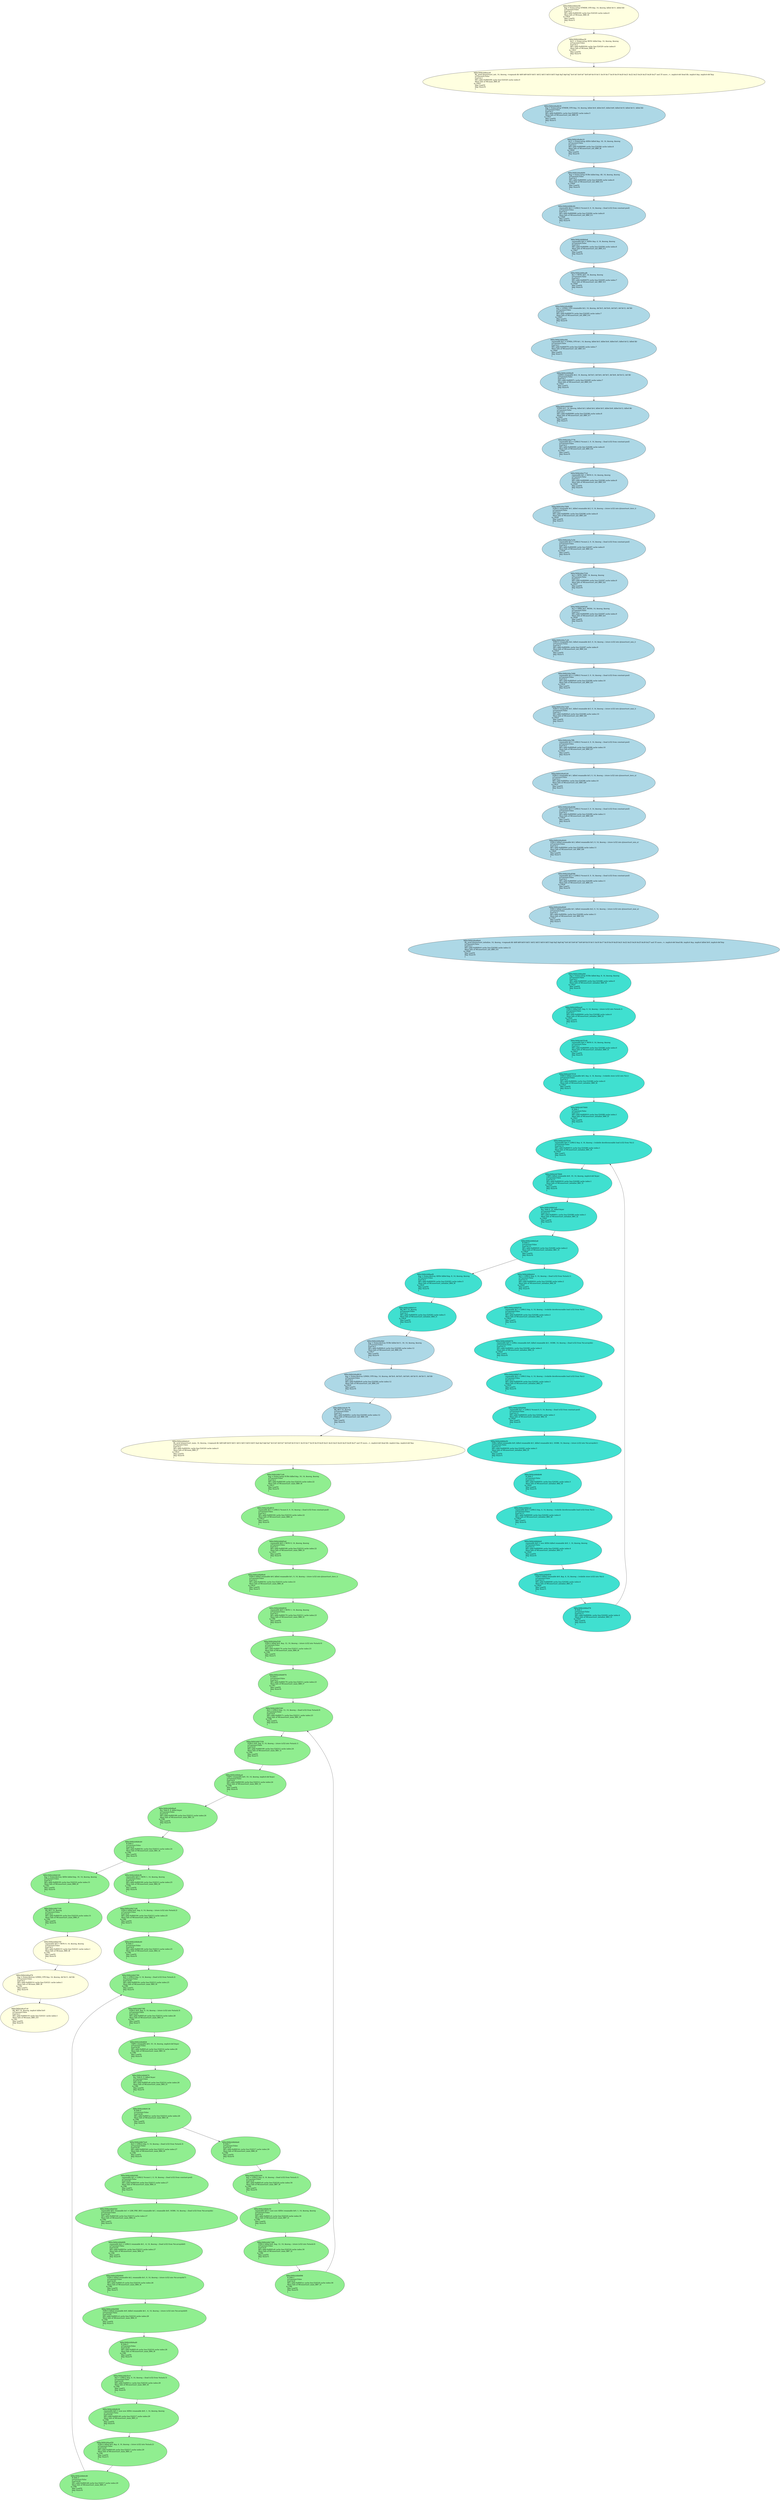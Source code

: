 digraph "MachineCFG of main" {
  Node0 [label="MI0x560b2d47f1d0\l  renamable $r0 = MOVi 0, 14, $noreg, $noreg\l  isTransient:False\l  ExeCnt:1\l  MI's addr:0x800008 cache line:524288 cache index:0\l  More Info of MI:insertsort_initialize_BB0_I3\lin UR23\l  May Load?0\l  May Store?0\l  ]\l  " fillcolor="turquoise" style="filled"];
  Node0 -> Node1;
  Node1 [label="MI0x560b2d47f318\l  STRi12 killed renamable $r0, $sp, 4, 14, $noreg :: (volatile store (s32) into %ir.i)\l  isTransient:False\l  ExeCnt:1\l  MI's addr:0x80000c cache line:524288 cache index:0\l  More Info of MI:insertsort_initialize_BB0_I4\lin UR22\l  May Load?0\l  May Store?1\l  ]\l  " fillcolor="turquoise" style="filled"];
  Node1 -> Node2;
  Node2 [label="MI0x560b2d47f460\l  B %bb.1\l  isTransient:False\l  ExeCnt:1\l  MI's addr:0x800010 cache line:524289 cache index:1\l  More Info of MI:insertsort_initialize_BB0_I5\lin UR21\l  May Load?0\l  May Store?0\l  ]\l  " fillcolor="turquoise" style="filled"];
  Node2 -> Node3;
  Node3 [label="MI0x560b2d47f520\l  renamable $r0 = LDRi12 $sp, 4, 14, $noreg :: (volatile dereferenceable load (s32) from %ir.i)\l  isTransient:False\l  ExeCnt:11\l  MI's addr:0x800014 cache line:524289 cache index:1\l  More Info of MI:insertsort_initialize_BB1_I0\lin UR20\l  May Load?1\l  May Store?0\l  ]\l  " fillcolor="turquoise" style="filled"];
  Node3 -> Node4;
  Node4 [label="MI0x560b2d47f668\l  CMPri killed renamable $r0, 10, 14, $noreg, implicit-def $cpsr\l  isTransient:False\l  ExeCnt:11\l  MI's addr:0x800018 cache line:524289 cache index:1\l  More Info of MI:insertsort_initialize_BB1_I1\lin UR20\l  May Load?0\l  May Store?0\l  ]\l  " fillcolor="turquoise" style="filled"];
  Node4 -> Node9;
  Node5 [label="MI0x560b2d48a9c0\l  $r0 = LDRi12 $sp, 0, 14, $noreg :: (load (s32) from %stack.1)\l  isTransient:False\l  ExeCnt:11\l  MI's addr:0x800024 cache line:524290 cache index:2\l  More Info of MI:insertsort_initialize_BB2_I0\lin UR20\l  May Load?1\l  May Store?0\l  ]\l  " fillcolor="turquoise" style="filled"];
  Node5 -> Node12;
  Node6 [label="MI0x560b2d48aaa0\l  STRi12 killed $r0, $sp, 0, 14, $noreg :: (store (s32) into %stack.1)\l  isTransient:False\l  ExeCnt:1\l  MI's addr:0x800004 cache line:524288 cache index:0\l  More Info of MI:insertsort_initialize_BB0_I2\lin UR24\l  May Load?0\l  May Store?1\l  ]\l  " fillcolor="turquoise" style="filled"];
  Node6 -> Node0;
  Node7 [label="MI0x560b2d48ad40\l  $sp = frame-setup SUBri killed $sp, 8, 14, $noreg, $noreg\l  isTransient:False\l  ExeCnt:1\l  MI's addr:0x800000 cache line:524288 cache index:0\l  More Info of MI:insertsort_initialize_BB0_I0\lin UR25\l  May Load?0\l  May Store?0\l  ]\l  " fillcolor="turquoise" style="filled"];
  Node7 -> Node6;
  Node8 [label="MI0x560b2d48aef0\l  $sp = frame-destroy ADDri killed $sp, 8, 14, $noreg, $noreg\l  isTransient:False\l  ExeCnt:1\l  MI's addr:0x800050 cache line:524293 cache index:5\l  More Info of MI:insertsort_initialize_BB4_I0\lin UR19\l  May Load?0\l  May Store?0\l  ]\l  " fillcolor="turquoise" style="filled"];
  Node8 -> Node11;
  Node9 [label="MI0x560b2d48d1e0\l  Bcc %bb.4, 12, killed $cpsr\l  isTransient:False\l  ExeCnt:11\l  MI's addr:0x80001c cache line:524289 cache index:1\l  More Info of MI:insertsort_initialize_BB1_I2\lin UR20\l  May Load?0\l  May Store?0\l  ]\l  " fillcolor="turquoise" style="filled"];
  Node9 -> Node10;
  Node10 [label="MI0x560b2d48d2a8\l  B %bb.2\l  isTransient:False\l  ExeCnt:11\l  MI's addr:0x800020 cache line:524290 cache index:2\l  More Info of MI:insertsort_initialize_BB1_I3\lin UR20\l  May Load?0\l  May Store?0\l  ]\l  " fillcolor="turquoise" style="filled"];
  Node10 -> Node5;
  Node10 -> Node8;
  Node11 [label="MI0x560b2d48d310\l  BX_RET 14, $noreg\l  isTransient:False\l  ExeCnt:1\l  MI's addr:0x800054 cache line:524293 cache index:5\l  More Info of MI:insertsort_initialize_BB4_I1\lin UR18\l  May Load?0\l  May Store?0\l  ]\l  " fillcolor="turquoise" style="filled"];
  Node11 -> Node25;
  Node12 [label="MI0x560b2d48d530\l  renamable $r1 = LDRi12 $sp, 4, 14, $noreg :: (volatile dereferenceable load (s32) from %ir.i)\l  isTransient:False\l  ExeCnt:11\l  MI's addr:0x800028 cache line:524290 cache index:2\l  More Info of MI:insertsort_initialize_BB2_I1\lin UR20\l  May Load?1\l  May Store?0\l  ]\l  " fillcolor="turquoise" style="filled"];
  Node12 -> Node13;
  Node13 [label="MI0x560b2d48d678\l  renamable $r0 = LDRrs renamable $r0, killed renamable $r1, 16386, 14, $noreg :: (load (s32) from %ir.arrayidx)\l  isTransient:False\l  ExeCnt:11\l  MI's addr:0x80002c cache line:524290 cache index:2\l  More Info of MI:insertsort_initialize_BB2_I2\lin UR20\l  May Load?1\l  May Store?0\l  ]\l  " fillcolor="turquoise" style="filled"];
  Node13 -> Node14;
  Node14 [label="MI0x560b2d48d7c0\l  renamable $r2 = LDRi12 $sp, 4, 14, $noreg :: (volatile dereferenceable load (s32) from %ir.i)\l  isTransient:False\l  ExeCnt:11\l  MI's addr:0x800030 cache line:524291 cache index:3\l  More Info of MI:insertsort_initialize_BB2_I3\lin UR20\l  May Load?1\l  May Store?0\l  ]\l  " fillcolor="turquoise" style="filled"];
  Node14 -> Node15;
  Node15 [label="MI0x560b2d48d908\l  renamable $r1 = LDRi12 %const.0, 0, 14, $noreg :: (load (s32) from constant-pool)\l  isTransient:False\l  ExeCnt:11\l  MI's addr:0x800034 cache line:524291 cache index:3\l  More Info of MI:insertsort_initialize_BB2_I4\lin UR20\l  May Load?1\l  May Store?0\l  ]\l  " fillcolor="turquoise" style="filled"];
  Node15 -> Node16;
  Node16 [label="MI0x560b2d48da50\l  STRrs killed renamable $r0, killed renamable $r1, killed renamable $r2, 16386, 14, $noreg :: (store (s32) into %ir.arrayidx1)\l  isTransient:False\l  ExeCnt:11\l  MI's addr:0x800038 cache line:524291 cache index:3\l  More Info of MI:insertsort_initialize_BB2_I5\lin UR20\l  May Load?0\l  May Store?1\l  ]\l  " fillcolor="turquoise" style="filled"];
  Node16 -> Node17;
  Node17 [label="MI0x560b2d48db98\l  B %bb.3\l  isTransient:False\l  ExeCnt:11\l  MI's addr:0x80003c cache line:524291 cache index:3\l  More Info of MI:insertsort_initialize_BB2_I6\lin UR20\l  May Load?0\l  May Store?0\l  ]\l  " fillcolor="turquoise" style="filled"];
  Node17 -> Node18;
  Node18 [label="MI0x560b2d48dca0\l  renamable $r0 = LDRi12 $sp, 4, 14, $noreg :: (volatile dereferenceable load (s32) from %ir.i)\l  isTransient:False\l  ExeCnt:11\l  MI's addr:0x800040 cache line:524292 cache index:4\l  More Info of MI:insertsort_initialize_BB3_I0\lin UR20\l  May Load?1\l  May Store?0\l  ]\l  " fillcolor="turquoise" style="filled"];
  Node18 -> Node19;
  Node19 [label="MI0x560b2d48dde8\l  renamable $r0 = nsw ADDri killed renamable $r0, 1, 14, $noreg, $noreg\l  isTransient:False\l  ExeCnt:11\l  MI's addr:0x800044 cache line:524292 cache index:4\l  More Info of MI:insertsort_initialize_BB3_I1\lin UR20\l  May Load?0\l  May Store?0\l  ]\l  " fillcolor="turquoise" style="filled"];
  Node19 -> Node20;
  Node20 [label="MI0x560b2d48df30\l  STRi12 killed renamable $r0, $sp, 4, 14, $noreg :: (volatile store (s32) into %ir.i)\l  isTransient:False\l  ExeCnt:11\l  MI's addr:0x800048 cache line:524292 cache index:4\l  More Info of MI:insertsort_initialize_BB3_I2\lin UR20\l  May Load?0\l  May Store?1\l  ]\l  " fillcolor="turquoise" style="filled"];
  Node20 -> Node21;
  Node21 [label="MI0x560b2d48e078\l  B %bb.1\l  isTransient:False\l  ExeCnt:11\l  MI's addr:0x80004c cache line:524292 cache index:4\l  More Info of MI:insertsort_initialize_BB3_I3\lin UR20\l  May Load?0\l  May Store?0\l  ]\l  " fillcolor="turquoise" style="filled"];
  Node21 -> Node3;
  Node22 [label="MI0x560b2d496c60\l  renamable $r2 = LDRi12 %const.0, 0, 14, $noreg :: (load (s32) from constant-pool)\l  isTransient:False\l  ExeCnt:1\l  MI's addr:0x800068 cache line:524294 cache index:6\l  More Info of MI:insertsort_init_BB0_I11\lin UR48\l  May Load?1\l  May Store?0\l  ]\l  " fillcolor="lightblue" style="filled"];
  Node22 -> Node23;
  Node23 [label="MI0x560b2d496da8\l  renamable $r0 = ADDri $sp, 4, 14, $noreg, $noreg\l  isTransient:False\l  ExeCnt:1\l  MI's addr:0x80006c cache line:524294 cache index:6\l  More Info of MI:insertsort_init_BB0_I12\lin UR47\l  May Load?0\l  May Store?0\l  ]\l  " fillcolor="lightblue" style="filled"];
  Node23 -> Node26;
  Node24 [label="MI0x560b2d496ef0\l  LDMIA renamable $r2, 14, $noreg, def $r3, def $r4, def $r5, def $r6, def $r12, def $lr\l  isTransient:False\l  ExeCnt:1\l  MI's addr:0x80007c cache line:524295 cache index:7\l  More Info of MI:insertsort_init_BB0_I16\lin UR43\l  May Load?1\l  May Store?0\l  ]\l  " fillcolor="lightblue" style="filled"];
  Node24 -> Node28;
  Node25 [label="MI0x560b2d49e9b0\l  $sp = frame-destroy SUBri killed $r11, 16, 14, $noreg, $noreg\l  isTransient:False\l  ExeCnt:1\l  MI's addr:0x8000c4 cache line:524300 cache index:12\l  More Info of MI:insertsort_init_BB0_I34\lin UR17\l  May Load?0\l  May Store?0\l  ]\l  " fillcolor="lightblue" style="filled"];
  Node25 -> Node44;
  Node26 [label="MI0x560b2d49eaf8\l  $r1 = MOVr $r0, 14, $noreg, $noreg\l  isTransient:False\l  ExeCnt:1\l  MI's addr:0x800070 cache line:524295 cache index:7\l  More Info of MI:insertsort_init_BB0_I13\lin UR46\l  May Load?0\l  May Store?0\l  ]\l  " fillcolor="lightblue" style="filled"];
  Node26 -> Node49;
  Node27 [label="MI0x560b2d49ed40\l  renamable $r1 = STMIA_UPD $r1, 14, $noreg, killed $r3, killed $r4, killed $r5, killed $r12, killed $lr\l  isTransient:False\l  ExeCnt:1\l  MI's addr:0x800078 cache line:524295 cache index:7\l  More Info of MI:insertsort_init_BB0_I15\lin UR44\l  May Load?0\l  May Store?1\l  ]\l  " fillcolor="lightblue" style="filled"];
  Node27 -> Node24;
  Node28 [label="MI0x560b2d49f308\l  STMIA $r1, 14, $noreg, killed $r3, killed $r4, killed $r5, killed $r6, killed $r12, killed $lr\l  isTransient:False\l  ExeCnt:1\l  MI's addr:0x800080 cache line:524296 cache index:8\l  More Info of MI:insertsort_init_BB0_I17\lin UR42\l  May Load?0\l  May Store?1\l  ]\l  " fillcolor="lightblue" style="filled"];
  Node28 -> Node31;
  Node29 [label="MI0x560b2d49f5d0\l  $r2 = ORRri $r2, 98304, 14, $noreg, $noreg\l  isTransient:False\l  ExeCnt:1\l  MI's addr:0x800098 cache line:524297 cache index:9\l  More Info of MI:insertsort_init_BB0_I23\lin UR36\l  May Load?0\l  May Store?0\l  ]\l  " fillcolor="lightblue" style="filled"];
  Node29 -> Node35;
  Node30 [label="MI0x560b2d4a7530\l  $r2 = MOVi 1696, 14, $noreg, $noreg\l  isTransient:False\l  ExeCnt:1\l  MI's addr:0x800094 cache line:524297 cache index:9\l  More Info of MI:insertsort_init_BB0_I22\lin UR37\l  May Load?0\l  May Store?0\l  ]\l  " fillcolor="lightblue" style="filled"];
  Node30 -> Node29;
  Node31 [label="MI0x560b2d4a7778\l  renamable $r2 = LDRi12 %const.1, 0, 14, $noreg :: (load (s32) from constant-pool)\l  isTransient:False\l  ExeCnt:1\l  MI's addr:0x800084 cache line:524296 cache index:8\l  More Info of MI:insertsort_init_BB0_I18\lin UR41\l  May Load?1\l  May Store?0\l  ]\l  " fillcolor="lightblue" style="filled"];
  Node31 -> Node32;
  Node32 [label="MI0x560b2d4a77c0\l  renamable $r1 = MOVi 0, 14, $noreg, $noreg\l  isTransient:False\l  ExeCnt:1\l  MI's addr:0x800088 cache line:524296 cache index:8\l  More Info of MI:insertsort_init_BB0_I19\lin UR40\l  May Load?0\l  May Store?0\l  ]\l  " fillcolor="lightblue" style="filled"];
  Node32 -> Node33;
  Node33 [label="MI0x560b2d4a7908\l  STRi12 renamable $r1, killed renamable $r2, 0, 14, $noreg :: (store (s32) into @insertsort_iters_i)\l  isTransient:False\l  ExeCnt:1\l  MI's addr:0x80008c cache line:524296 cache index:8\l  More Info of MI:insertsort_init_BB0_I20\lin UR39\l  May Load?0\l  May Store?1\l  ]\l  " fillcolor="lightblue" style="filled"];
  Node33 -> Node34;
  Node34 [label="MI0x560b2d4a7a50\l  renamable $r3 = LDRi12 %const.2, 0, 14, $noreg :: (load (s32) from constant-pool)\l  isTransient:False\l  ExeCnt:1\l  MI's addr:0x800090 cache line:524297 cache index:9\l  More Info of MI:insertsort_init_BB0_I21\lin UR38\l  May Load?1\l  May Store?0\l  ]\l  " fillcolor="lightblue" style="filled"];
  Node34 -> Node30;
  Node35 [label="MI0x560b2d4a7c20\l  STRi12 renamable $r2, killed renamable $r3, 0, 14, $noreg :: (store (s32) into @insertsort_min_i)\l  isTransient:False\l  ExeCnt:1\l  MI's addr:0x80009c cache line:524297 cache index:9\l  More Info of MI:insertsort_init_BB0_I24\lin UR35\l  May Load?0\l  May Store?1\l  ]\l  " fillcolor="lightblue" style="filled"];
  Node35 -> Node36;
  Node36 [label="MI0x560b2d4a7d68\l  renamable $r3 = LDRi12 %const.3, 0, 14, $noreg :: (load (s32) from constant-pool)\l  isTransient:False\l  ExeCnt:1\l  MI's addr:0x8000a0 cache line:524298 cache index:10\l  More Info of MI:insertsort_init_BB0_I25\lin UR34\l  May Load?1\l  May Store?0\l  ]\l  " fillcolor="lightblue" style="filled"];
  Node36 -> Node37;
  Node37 [label="MI0x560b2d4a7eb0\l  STRi12 renamable $r1, killed renamable $r3, 0, 14, $noreg :: (store (s32) into @insertsort_max_i)\l  isTransient:False\l  ExeCnt:1\l  MI's addr:0x8000a4 cache line:524298 cache index:10\l  More Info of MI:insertsort_init_BB0_I26\lin UR33\l  May Load?0\l  May Store?1\l  ]\l  " fillcolor="lightblue" style="filled"];
  Node37 -> Node38;
  Node38 [label="MI0x560b2d4a7ff8\l  renamable $r3 = LDRi12 %const.4, 0, 14, $noreg :: (load (s32) from constant-pool)\l  isTransient:False\l  ExeCnt:1\l  MI's addr:0x8000a8 cache line:524298 cache index:10\l  More Info of MI:insertsort_init_BB0_I27\lin UR32\l  May Load?1\l  May Store?0\l  ]\l  " fillcolor="lightblue" style="filled"];
  Node38 -> Node39;
  Node39 [label="MI0x560b2d4a8140\l  STRi12 renamable $r1, killed renamable $r3, 0, 14, $noreg :: (store (s32) into @insertsort_iters_a)\l  isTransient:False\l  ExeCnt:1\l  MI's addr:0x8000ac cache line:524298 cache index:10\l  More Info of MI:insertsort_init_BB0_I28\lin UR31\l  May Load?0\l  May Store?1\l  ]\l  " fillcolor="lightblue" style="filled"];
  Node39 -> Node40;
  Node40 [label="MI0x560b2d4a8288\l  renamable $r3 = LDRi12 %const.5, 0, 14, $noreg :: (load (s32) from constant-pool)\l  isTransient:False\l  ExeCnt:1\l  MI's addr:0x8000b0 cache line:524299 cache index:11\l  More Info of MI:insertsort_init_BB0_I29\lin UR30\l  May Load?1\l  May Store?0\l  ]\l  " fillcolor="lightblue" style="filled"];
  Node40 -> Node41;
  Node41 [label="MI0x560b2d4a8440\l  STRi12 killed renamable $r2, killed renamable $r3, 0, 14, $noreg :: (store (s32) into @insertsort_min_a)\l  isTransient:False\l  ExeCnt:1\l  MI's addr:0x8000b4 cache line:524299 cache index:11\l  More Info of MI:insertsort_init_BB0_I30\lin UR29\l  May Load?0\l  May Store?1\l  ]\l  " fillcolor="lightblue" style="filled"];
  Node41 -> Node42;
  Node42 [label="MI0x560b2d4a8588\l  renamable $r2 = LDRi12 %const.6, 0, 14, $noreg :: (load (s32) from constant-pool)\l  isTransient:False\l  ExeCnt:1\l  MI's addr:0x8000b8 cache line:524299 cache index:11\l  More Info of MI:insertsort_init_BB0_I31\lin UR28\l  May Load?1\l  May Store?0\l  ]\l  " fillcolor="lightblue" style="filled"];
  Node42 -> Node43;
  Node43 [label="MI0x560b2d4a86d0\l  STRi12 killed renamable $r1, killed renamable $r2, 0, 14, $noreg :: (store (s32) into @insertsort_max_a)\l  isTransient:False\l  ExeCnt:1\l  MI's addr:0x8000bc cache line:524299 cache index:11\l  More Info of MI:insertsort_init_BB0_I32\lin UR27\l  May Load?0\l  May Store?1\l  ]\l  " fillcolor="lightblue" style="filled"];
  Node43 -> Node45;
  Node44 [label="MI0x560b2d4a8818\l  $sp = frame-destroy LDMIA_UPD $sp, 14, $noreg, def $r4, def $r5, def $r6, def $r10, def $r11, def $lr\l  isTransient:False\l  ExeCnt:1\l  MI's addr:0x8000c8 cache line:524300 cache index:12\l  More Info of MI:insertsort_init_BB0_I35\lin UR16\l  May Load?1\l  May Store?0\l  ]\l  " fillcolor="lightblue" style="filled"];
  Node44 -> Node47;
  Node45 [label="MI0x560b2d4a89e8\l  BL_pred @insertsort_initialize, 14, $noreg, <regmask $lr $d8 $d9 $d10 $d11 $d12 $d13 $d14 $d15 $q4 $q5 $q6 $q7 $r4 $r5 $r6 $r7 $r8 $r9 $r10 $r11 $s16 $s17 $s18 $s19 $s20 $s21 $s22 $s23 $s24 $s25 $s26 $s27 and 35 more...>, implicit-def dead $lr, implicit $sp, implicit killed $r0, implicit-def $sp\l  isTransient:False\l  ExeCnt:1\l  MI's addr:0x8000c0 cache line:524300 cache index:12\l  More Info of MI:insertsort_init_BB0_I33\lin UR26\l  May Load?0\l  May Store?0\l  ]\l  " fillcolor="lightblue" style="filled"];
  Node45 -> Node7;
  Node46 [label="MI0x560b2d4a8b30\l  $sp = frame-setup STMDB_UPD $sp, 14, $noreg, killed $r4, killed $r5, killed $r6, killed $r10, killed $r11, killed $lr\l  isTransient:False\l  ExeCnt:1\l  MI's addr:0x80005c cache line:524293 cache index:5\l  More Info of MI:insertsort_init_BB0_I0\lin UR51\l  May Load?0\l  May Store?1\l  ]\l  " fillcolor="lightblue" style="filled"];
  Node46 -> Node50;
  Node47 [label="MI0x560b2d4a8c78\l  BX_RET 14, $noreg\l  isTransient:False\l  ExeCnt:1\l  MI's addr:0x8000cc cache line:524300 cache index:12\l  More Info of MI:insertsort_init_BB0_I36\lin UR15\l  May Load?0\l  May Store?0\l  ]\l  " fillcolor="lightblue" style="filled"];
  Node47 -> Node92;
  Node48 [label="MI0x560b2d4a8d00\l  $sp = frame-setup SUBri killed $sp, 48, 14, $noreg, $noreg\l  isTransient:False\l  ExeCnt:1\l  MI's addr:0x800064 cache line:524294 cache index:6\l  More Info of MI:insertsort_init_BB0_I10\lin UR49\l  May Load?0\l  May Store?0\l  ]\l  " fillcolor="lightblue" style="filled"];
  Node48 -> Node22;
  Node49 [label="MI0x560b2d4a8d88\l  $r2 = LDMIA_UPD renamable $r2, 14, $noreg, def $r3, def $r4, def $r5, def $r12, def $lr\l  isTransient:False\l  ExeCnt:1\l  MI's addr:0x800074 cache line:524295 cache index:7\l  More Info of MI:insertsort_init_BB0_I14\lin UR45\l  May Load?1\l  May Store?0\l  ]\l  " fillcolor="lightblue" style="filled"];
  Node49 -> Node27;
  Node50 [label="MI0x560b2d4a8e10\l  $r11 = frame-setup ADDri killed $sp, 16, 14, $noreg, $noreg\l  isTransient:False\l  ExeCnt:1\l  MI's addr:0x800060 cache line:524294 cache index:6\l  More Info of MI:insertsort_init_BB0_I8\lin UR50\l  May Load?0\l  May Store?0\l  ]\l  " fillcolor="lightblue" style="filled"];
  Node50 -> Node48;
  Node51 [label="MI0x560b2d4aef28\l  STRi12 killed $r0, $sp, 4, 14, $noreg :: (store (s32) into %stack.2)\l  isTransient:False\l  ExeCnt:81\l  MI's addr:0x8001d4 cache line:524317 cache index:29\l  More Info of MI:insertsort_main_BB5_I2\lin UR6\l  May Load?0\l  May Store?1\l  ]\l  " fillcolor="lightgreen" style="filled"];
  Node51 -> Node65;
  Node52 [label="MI0x560b2d4af160\l  STRi12 killed $r0, $sp, 12, 14, $noreg :: (store (s32) into %stack.0)\l  isTransient:False\l  ExeCnt:1\l  MI's addr:0x800174 cache line:524311 cache index:23\l  More Info of MI:insertsort_main_BB0_I6\lin UR8\l  May Load?0\l  May Store?1\l  ]\l  " fillcolor="lightgreen" style="filled"];
  Node52 -> Node79;
  Node53 [label="MI0x560b2d4af810\l  renamable $r1 = LDRi12 %const.0, 0, 14, $noreg :: (load (s32) from constant-pool)\l  isTransient:False\l  ExeCnt:1\l  MI's addr:0x800164 cache line:524310 cache index:22\l  More Info of MI:insertsort_main_BB0_I2\lin UR12\l  May Load?1\l  May Store?0\l  ]\l  " fillcolor="lightgreen" style="filled"];
  Node53 -> Node76;
  Node54 [label="MI0x560b2d4b5340\l  $r0 = LDRi12 $sp, 12, 14, $noreg :: (load (s32) from %stack.0)\l  isTransient:False\l  ExeCnt:9\l  MI's addr:0x80017c cache line:524311 cache index:23\l  More Info of MI:insertsort_main_BB1_I0\lin UR6\l  May Load?1\l  May Store?0\l  ]\l  " fillcolor="lightgreen" style="filled"];
  Node54 -> Node72;
  Node55 [label="MI0x560b2d4b5780\l  $r0 = LDRi12 $sp, 4, 14, $noreg :: (load (s32) from %stack.2)\l  isTransient:False\l  ExeCnt:81\l  MI's addr:0x80019c cache line:524313 cache index:25\l  More Info of MI:insertsort_main_BB3_I0\lin UR6\l  May Load?1\l  May Store?0\l  ]\l  " fillcolor="lightgreen" style="filled"];
  Node55 -> Node75;
  Node56 [label="MI0x560b2d4b5bc0\l  $r0 = LDRi12 $sp, 0, 14, $noreg :: (load (s32) from %stack.3)\l  isTransient:False\l  ExeCnt:81\l  MI's addr:0x8001cc cache line:524316 cache index:28\l  More Info of MI:insertsort_main_BB5_I0\lin UR6\l  May Load?1\l  May Store?0\l  ]\l  " fillcolor="lightgreen" style="filled"];
  Node56 -> Node64;
  Node57 [label="MI0x560b2d4b5eb0\l  $r0 = LDRi12 $sp, 8, 14, $noreg :: (load (s32) from %stack.1)\l  isTransient:False\l  ExeCnt:9\l  MI's addr:0x8001e0 cache line:524318 cache index:30\l  More Info of MI:insertsort_main_BB7_I0\lin UR6\l  May Load?1\l  May Store?0\l  ]\l  " fillcolor="lightgreen" style="filled"];
  Node57 -> Node67;
  Node58 [label="MI0x560b2d4b6160\l  $sp = frame-destroy ADDri killed $sp, 16, 14, $noreg, $noreg\l  isTransient:False\l  ExeCnt:1\l  MI's addr:0x8001f0 cache line:524319 cache index:31\l  More Info of MI:insertsort_main_BB8_I0\lin UR5\l  May Load?0\l  May Store?0\l  ]\l  " fillcolor="lightgreen" style="filled"];
  Node58 -> Node69;
  Node59 [label="MI0x560b2d4b65b0\l  renamable $r0, renamable $r1 = LDR_PRE_REG renamable $r1, renamable $r0, 16386, 14, $noreg :: (load (s32) from %ir.arrayidx)\l  isTransient:False\l  ExeCnt:81\l  MI's addr:0x8001b8 cache line:524315 cache index:27\l  More Info of MI:insertsort_main_BB4_I2\lin UR6\l  May Load?1\l  May Store?0\l  ]\l  " fillcolor="lightgreen" style="filled"];
  Node59 -> Node60;
  Node60 [label="MI0x560b2d4b66f8\l  renamable $r2 = LDRi12 renamable $r1, -4, 14, $noreg :: (load (s32) from %ir.arrayidx6)\l  isTransient:False\l  ExeCnt:81\l  MI's addr:0x8001bc cache line:524315 cache index:27\l  More Info of MI:insertsort_main_BB4_I3\lin UR6\l  May Load?1\l  May Store?0\l  ]\l  " fillcolor="lightgreen" style="filled"];
  Node60 -> Node61;
  Node61 [label="MI0x560b2d4b6840\l  STRi12 killed renamable $r2, renamable $r1, 0, 14, $noreg :: (store (s32) into %ir.arrayidx7)\l  isTransient:False\l  ExeCnt:81\l  MI's addr:0x8001c0 cache line:524316 cache index:28\l  More Info of MI:insertsort_main_BB4_I4\lin UR6\l  May Load?0\l  May Store?1\l  ]\l  " fillcolor="lightgreen" style="filled"];
  Node61 -> Node62;
  Node62 [label="MI0x560b2d4b6988\l  STRi12 killed renamable $r0, killed renamable $r1, -4, 14, $noreg :: (store (s32) into %ir.arrayidx9)\l  isTransient:False\l  ExeCnt:81\l  MI's addr:0x8001c4 cache line:524316 cache index:28\l  More Info of MI:insertsort_main_BB4_I5\lin UR6\l  May Load?0\l  May Store?1\l  ]\l  " fillcolor="lightgreen" style="filled"];
  Node62 -> Node63;
  Node63 [label="MI0x560b2d4b6ad0\l  B %bb.5\l  isTransient:False\l  ExeCnt:81\l  MI's addr:0x8001c8 cache line:524316 cache index:28\l  More Info of MI:insertsort_main_BB4_I6\lin UR6\l  May Load?0\l  May Store?0\l  ]\l  " fillcolor="lightgreen" style="filled"];
  Node63 -> Node56;
  Node64 [label="MI0x560b2d4b6b38\l  renamable $r0 = nuw nsw ADDri renamable $r0, 1, 14, $noreg, $noreg\l  isTransient:False\l  ExeCnt:81\l  MI's addr:0x8001d0 cache line:524317 cache index:29\l  More Info of MI:insertsort_main_BB5_I1\lin UR6\l  May Load?0\l  May Store?0\l  ]\l  " fillcolor="lightgreen" style="filled"];
  Node64 -> Node51;
  Node65 [label="MI0x560b2d4b6c80\l  B %bb.3\l  isTransient:False\l  ExeCnt:81\l  MI's addr:0x8001d8 cache line:524317 cache index:29\l  More Info of MI:insertsort_main_BB5_I3\lin UR6\l  May Load?0\l  May Store?0\l  ]\l  " fillcolor="lightgreen" style="filled"];
  Node65 -> Node55;
  Node66 [label="MI0x560b2d4b6de8\l  B %bb.7\l  isTransient:False\l  ExeCnt:9\l  MI's addr:0x8001dc cache line:524317 cache index:29\l  More Info of MI:insertsort_main_BB6_I0\lin UR6\l  May Load?0\l  May Store?0\l  ]\l  " fillcolor="lightgreen" style="filled"];
  Node66 -> Node57;
  Node67 [label="MI0x560b2d4b6e50\l  renamable $r0 = nuw nsw ADDri renamable $r0, 1, 14, $noreg, $noreg\l  isTransient:False\l  ExeCnt:9\l  MI's addr:0x8001e4 cache line:524318 cache index:30\l  More Info of MI:insertsort_main_BB7_I1\lin UR6\l  May Load?0\l  May Store?0\l  ]\l  " fillcolor="lightgreen" style="filled"];
  Node67 -> Node74;
  Node68 [label="MI0x560b2d4b6f98\l  B %bb.1\l  isTransient:False\l  ExeCnt:9\l  MI's addr:0x8001ec cache line:524318 cache index:30\l  More Info of MI:insertsort_main_BB7_I3\lin UR6\l  May Load?0\l  May Store?0\l  ]\l  " fillcolor="lightgreen" style="filled"];
  Node68 -> Node54;
  Node69 [label="MI0x560b2d4b7100\l  BX_RET 14, $noreg\l  isTransient:False\l  ExeCnt:1\l  MI's addr:0x8001f4 cache line:524319 cache index:31\l  More Info of MI:insertsort_main_BB8_I1\lin UR4\l  May Load?0\l  May Store?0\l  ]\l  " fillcolor="lightgreen" style="filled"];
  Node69 -> Node94;
  Node70 [label="MI0x560b2d4b7148\l  STRi12 killed $r0, $sp, 4, 14, $noreg :: (store (s32) into %stack.2)\l  isTransient:False\l  ExeCnt:9\l  MI's addr:0x800194 cache line:524313 cache index:25\l  More Info of MI:insertsort_main_BB2_I1\lin UR6\l  May Load?0\l  May Store?1\l  ]\l  " fillcolor="lightgreen" style="filled"];
  Node70 -> Node84;
  Node71 [label="MI0x560b2d4b71d0\l  $sp = frame-setup SUBri killed $sp, 16, 14, $noreg, $noreg\l  isTransient:False\l  ExeCnt:1\l  MI's addr:0x800160 cache line:524310 cache index:22\l  More Info of MI:insertsort_main_BB0_I0\lin UR13\l  May Load?0\l  May Store?0\l  ]\l  " fillcolor="lightgreen" style="filled"];
  Node71 -> Node53;
  Node72 [label="MI0x560b2d4b7258\l  STRi12 $r0, $sp, 8, 14, $noreg :: (store (s32) into %stack.1)\l  isTransient:False\l  ExeCnt:9\l  MI's addr:0x800180 cache line:524312 cache index:24\l  More Info of MI:insertsort_main_BB1_I1\lin UR6\l  May Load?0\l  May Store?1\l  ]\l  " fillcolor="lightgreen" style="filled"];
  Node72 -> Node80;
  Node73 [label="MI0x560b2d4b72e0\l  $r0 = LDRi12 $sp, 0, 14, $noreg :: (load (s32) from %stack.3)\l  isTransient:False\l  ExeCnt:81\l  MI's addr:0x8001b0 cache line:524315 cache index:27\l  More Info of MI:insertsort_main_BB4_I0\lin UR6\l  May Load?1\l  May Store?0\l  ]\l  " fillcolor="lightgreen" style="filled"];
  Node73 -> Node88;
  Node74 [label="MI0x560b2d4b7368\l  STRi12 killed $r0, $sp, 12, 14, $noreg :: (store (s32) into %stack.0)\l  isTransient:False\l  ExeCnt:9\l  MI's addr:0x8001e8 cache line:524318 cache index:30\l  More Info of MI:insertsort_main_BB7_I2\lin UR6\l  May Load?0\l  May Store?1\l  ]\l  " fillcolor="lightgreen" style="filled"];
  Node74 -> Node68;
  Node75 [label="MI0x560b2d4b73f0\l  STRi12 $r0, $sp, 0, 14, $noreg :: (store (s32) into %stack.3)\l  isTransient:False\l  ExeCnt:81\l  MI's addr:0x8001a0 cache line:524314 cache index:26\l  More Info of MI:insertsort_main_BB3_I1\lin UR6\l  May Load?0\l  May Store?1\l  ]\l  " fillcolor="lightgreen" style="filled"];
  Node75 -> Node85;
  Node76 [label="MI0x560b2d4b85a0\l  renamable $r0 = MOVi 0, 14, $noreg, $noreg\l  isTransient:False\l  ExeCnt:1\l  MI's addr:0x800168 cache line:524310 cache index:22\l  More Info of MI:insertsort_main_BB0_I3\lin UR11\l  May Load?0\l  May Store?0\l  ]\l  " fillcolor="lightgreen" style="filled"];
  Node76 -> Node77;
  Node77 [label="MI0x560b2d4b86e8\l  STRi12 killed renamable $r0, killed renamable $r1, 0, 14, $noreg :: (store (s32) into @insertsort_iters_i)\l  isTransient:False\l  ExeCnt:1\l  MI's addr:0x80016c cache line:524310 cache index:22\l  More Info of MI:insertsort_main_BB0_I4\lin UR10\l  May Load?0\l  May Store?1\l  ]\l  " fillcolor="lightgreen" style="filled"];
  Node77 -> Node78;
  Node78 [label="MI0x560b2d4b8830\l  renamable $r0 = MOVi 1, 14, $noreg, $noreg\l  isTransient:False\l  ExeCnt:1\l  MI's addr:0x800170 cache line:524311 cache index:23\l  More Info of MI:insertsort_main_BB0_I5\lin UR9\l  May Load?0\l  May Store?0\l  ]\l  " fillcolor="lightgreen" style="filled"];
  Node78 -> Node52;
  Node79 [label="MI0x560b2d4b8978\l  B %bb.1\l  isTransient:False\l  ExeCnt:1\l  MI's addr:0x800178 cache line:524311 cache index:23\l  More Info of MI:insertsort_main_BB0_I7\lin UR7\l  May Load?0\l  May Store?0\l  ]\l  " fillcolor="lightgreen" style="filled"];
  Node79 -> Node54;
  Node80 [label="MI0x560b2d4b8aa0\l  CMPri renamable $r0, 10, 14, $noreg, implicit-def $cpsr\l  isTransient:False\l  ExeCnt:9\l  MI's addr:0x800184 cache line:524312 cache index:24\l  More Info of MI:insertsort_main_BB1_I2\lin UR6\l  May Load?0\l  May Store?0\l  ]\l  " fillcolor="lightgreen" style="filled"];
  Node80 -> Node81;
  Node81 [label="MI0x560b2d4b8be8\l  Bcc %bb.8, 0, killed $cpsr\l  isTransient:False\l  ExeCnt:9\l  MI's addr:0x800188 cache line:524312 cache index:24\l  More Info of MI:insertsort_main_BB1_I3\lin UR6\l  May Load?0\l  May Store?0\l  ]\l  " fillcolor="lightgreen" style="filled"];
  Node81 -> Node82;
  Node82 [label="MI0x560b2d4b8cb0\l  B %bb.2\l  isTransient:False\l  ExeCnt:9\l  MI's addr:0x80018c cache line:524312 cache index:24\l  More Info of MI:insertsort_main_BB1_I4\lin UR6\l  May Load?0\l  May Store?0\l  ]\l  " fillcolor="lightgreen" style="filled"];
  Node82 -> Node58;
  Node82 -> Node83;
  Node83 [label="MI0x560b2d4b8cf8\l  renamable $r0 = MOVi 1, 14, $noreg, $noreg\l  isTransient:False\l  ExeCnt:9\l  MI's addr:0x800190 cache line:524313 cache index:25\l  More Info of MI:insertsort_main_BB2_I0\lin UR6\l  May Load?0\l  May Store?0\l  ]\l  " fillcolor="lightgreen" style="filled"];
  Node83 -> Node70;
  Node84 [label="MI0x560b2d4b8e40\l  B %bb.3\l  isTransient:False\l  ExeCnt:9\l  MI's addr:0x800198 cache line:524313 cache index:25\l  More Info of MI:insertsort_main_BB2_I2\lin UR6\l  May Load?0\l  May Store?0\l  ]\l  " fillcolor="lightgreen" style="filled"];
  Node84 -> Node55;
  Node85 [label="MI0x560b2d4b8f28\l  CMPri renamable $r0, 10, 14, $noreg, implicit-def $cpsr\l  isTransient:False\l  ExeCnt:81\l  MI's addr:0x8001a4 cache line:524314 cache index:26\l  More Info of MI:insertsort_main_BB3_I2\lin UR6\l  May Load?0\l  May Store?0\l  ]\l  " fillcolor="lightgreen" style="filled"];
  Node85 -> Node86;
  Node86 [label="MI0x560b2d4b9070\l  Bcc %bb.6, 0, killed $cpsr\l  isTransient:False\l  ExeCnt:81\l  MI's addr:0x8001a8 cache line:524314 cache index:26\l  More Info of MI:insertsort_main_BB3_I3\lin UR6\l  May Load?0\l  May Store?0\l  ]\l  " fillcolor="lightgreen" style="filled"];
  Node86 -> Node87;
  Node87 [label="MI0x560b2d4b9138\l  B %bb.4\l  isTransient:False\l  ExeCnt:81\l  MI's addr:0x8001ac cache line:524314 cache index:26\l  More Info of MI:insertsort_main_BB3_I4\lin UR6\l  May Load?0\l  May Store?0\l  ]\l  " fillcolor="lightgreen" style="filled"];
  Node87 -> Node66;
  Node87 -> Node73;
  Node88 [label="MI0x560b2d4b9360\l  renamable $r1 = LDRi12 %const.1, 0, 14, $noreg :: (load (s32) from constant-pool)\l  isTransient:False\l  ExeCnt:81\l  MI's addr:0x8001b4 cache line:524315 cache index:27\l  More Info of MI:insertsort_main_BB4_I1\lin UR6\l  May Load?1\l  May Store?0\l  ]\l  " fillcolor="lightgreen" style="filled"];
  Node88 -> Node59;
  Node89 [label="MI0x560b2d4bace8\l  BL_pred @insertsort_init, 14, $noreg, <regmask $lr $d8 $d9 $d10 $d11 $d12 $d13 $d14 $d15 $q4 $q5 $q6 $q7 $r4 $r5 $r6 $r7 $r8 $r9 $r10 $r11 $s16 $s17 $s18 $s19 $s20 $s21 $s22 $s23 $s24 $s25 $s26 $s27 and 35 more...>, implicit-def dead $lr, implicit $sp, implicit-def $sp\l  isTransient:False\l  ExeCnt:1\l  MI's addr:0x800208 cache line:524320 cache index:0\l  More Info of MI:main_BB0_I6\lin UR52\l  May Load?0\l  May Store?0\l  ]\l  " fillcolor="lightyellow" style="filled"];
  Node89 -> Node46;
  Node90 [label="MI0x560b2d4bae30\l  $r11 = frame-setup MOVr killed $sp, 14, $noreg, $noreg\l  isTransient:False\l  ExeCnt:1\l  MI's addr:0x800204 cache line:524320 cache index:0\l  More Info of MI:main_BB0_I4\lin UR53\l  May Load?0\l  May Store?0\l  ]\l  " fillcolor="lightyellow" style="filled"];
  Node90 -> Node89;
  Node91 [label="MI0x560b2d4baf78\l  $sp = frame-destroy LDMIA_UPD $sp, 14, $noreg, def $r11, def $lr\l  isTransient:False\l  ExeCnt:1\l  MI's addr:0x800214 cache line:524321 cache index:1\l  More Info of MI:main_BB0_I9\lin UR2\l  May Load?1\l  May Store?0\l  ]\l  " fillcolor="lightyellow" style="filled"];
  Node91 -> Node95;
  Node92 [label="MI0x560b2d4bb0c0\l  BL_pred @insertsort_main, 14, $noreg, <regmask $lr $d8 $d9 $d10 $d11 $d12 $d13 $d14 $d15 $q4 $q5 $q6 $q7 $r4 $r5 $r6 $r7 $r8 $r9 $r10 $r11 $s16 $s17 $s18 $s19 $s20 $s21 $s22 $s23 $s24 $s25 $s26 $s27 and 35 more...>, implicit-def dead $lr, implicit $sp, implicit-def $sp\l  isTransient:False\l  ExeCnt:1\l  MI's addr:0x80020c cache line:524320 cache index:0\l  More Info of MI:main_BB0_I7\lin UR14\l  May Load?0\l  May Store?0\l  ]\l  " fillcolor="lightyellow" style="filled"];
  Node92 -> Node71;
  Node93 [label="MI0x560b2d4bb208\l  $sp = frame-setup STMDB_UPD $sp, 14, $noreg, killed $r11, killed $lr\l  isTransient:False\l  ExeCnt:1\l  MI's addr:0x800200 cache line:524320 cache index:0\l  More Info of MI:main_BB0_I0\lin UR54\l  May Load?0\l  May Store?1\l  ]\l  " fillcolor="lightyellow" style="filled"];
  Node93 -> Node90;
  Node94 [label="MI0x560b2d4bb350\l  renamable $r0 = MOVi 0, 14, $noreg, $noreg\l  isTransient:False\l  ExeCnt:1\l  MI's addr:0x800210 cache line:524321 cache index:1\l  More Info of MI:main_BB0_I8\lin UR3\l  May Load?0\l  May Store?0\l  ]\l  " fillcolor="lightyellow" style="filled"];
  Node94 -> Node91;
  Node95 [label="MI0x560b2d4c47c8\l  BX_RET 14, $noreg, implicit killed $r0\l  isTransient:False\l  ExeCnt:1\l  MI's addr:0x800218 cache line:524321 cache index:1\l  More Info of MI:main_BB0_I10\lin UR1\l  May Load?0\l  May Store?0\l  ]\l  " fillcolor="lightyellow" style="filled"];
}
